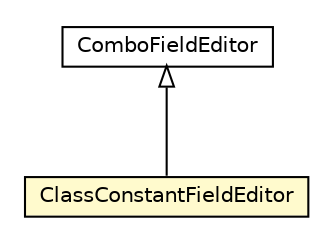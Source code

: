 #!/usr/local/bin/dot
#
# Class diagram 
# Generated by UMLGraph version 5.1 (http://www.umlgraph.org/)
#

digraph G {
	edge [fontname="Helvetica",fontsize=10,labelfontname="Helvetica",labelfontsize=10];
	node [fontname="Helvetica",fontsize=10,shape=plaintext];
	nodesep=0.25;
	ranksep=0.5;
	// net.sf.commonclipse.preferences.ComboFieldEditor
	c357 [label=<<table title="net.sf.commonclipse.preferences.ComboFieldEditor" border="0" cellborder="1" cellspacing="0" cellpadding="2" port="p" href="./ComboFieldEditor.html">
		<tr><td><table border="0" cellspacing="0" cellpadding="1">
<tr><td align="center" balign="center"> ComboFieldEditor </td></tr>
		</table></td></tr>
		</table>>, fontname="Helvetica", fontcolor="black", fontsize=10.0];
	// net.sf.commonclipse.preferences.ClassConstantFieldEditor
	c358 [label=<<table title="net.sf.commonclipse.preferences.ClassConstantFieldEditor" border="0" cellborder="1" cellspacing="0" cellpadding="2" port="p" bgcolor="lemonChiffon" href="./ClassConstantFieldEditor.html">
		<tr><td><table border="0" cellspacing="0" cellpadding="1">
<tr><td align="center" balign="center"> ClassConstantFieldEditor </td></tr>
		</table></td></tr>
		</table>>, fontname="Helvetica", fontcolor="black", fontsize=10.0];
	//net.sf.commonclipse.preferences.ClassConstantFieldEditor extends net.sf.commonclipse.preferences.ComboFieldEditor
	c357:p -> c358:p [dir=back,arrowtail=empty];
}

